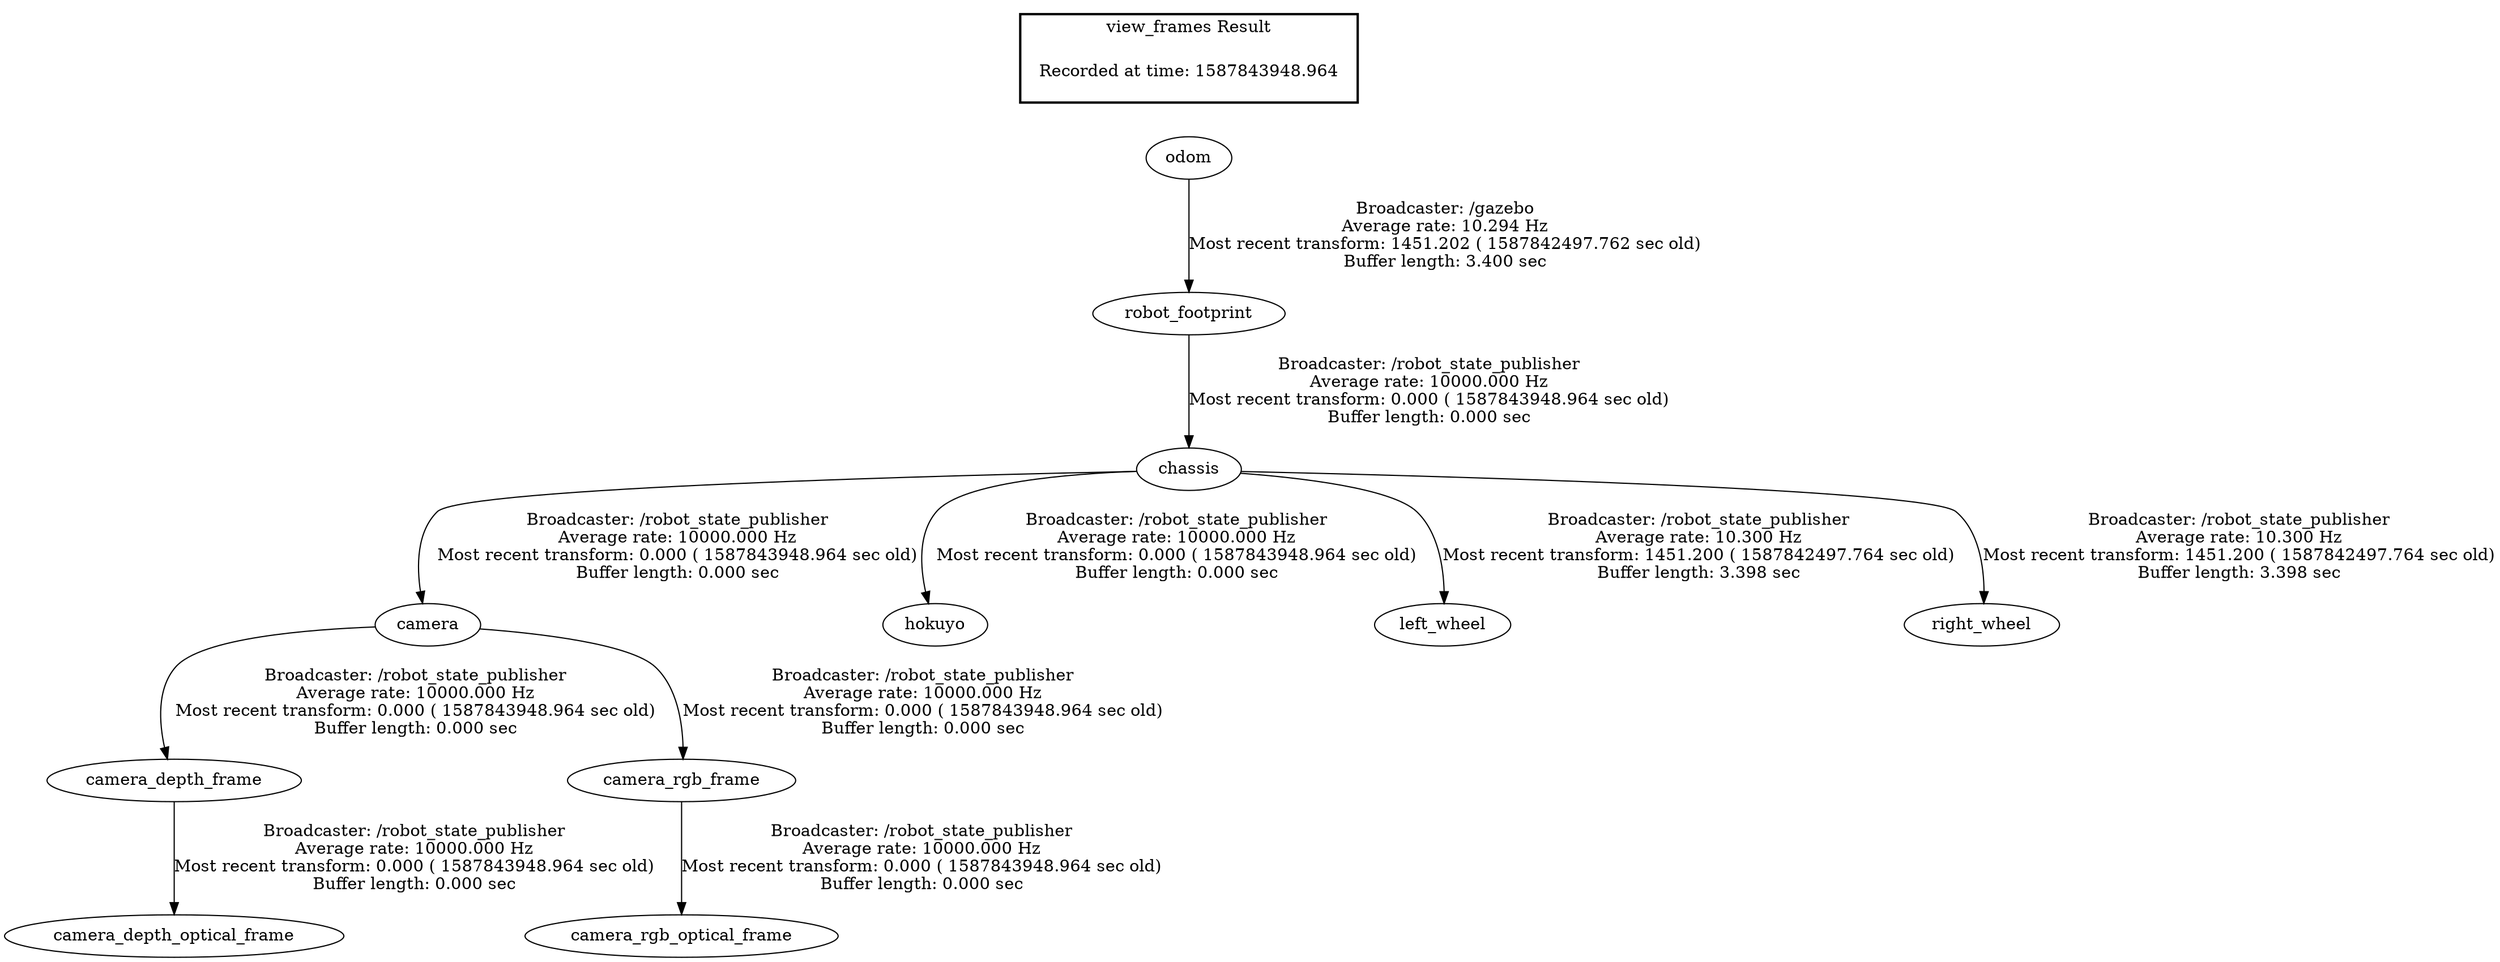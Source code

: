 digraph G {
"chassis" -> "camera"[label="Broadcaster: /robot_state_publisher\nAverage rate: 10000.000 Hz\nMost recent transform: 0.000 ( 1587843948.964 sec old)\nBuffer length: 0.000 sec\n"];
"robot_footprint" -> "chassis"[label="Broadcaster: /robot_state_publisher\nAverage rate: 10000.000 Hz\nMost recent transform: 0.000 ( 1587843948.964 sec old)\nBuffer length: 0.000 sec\n"];
"camera" -> "camera_depth_frame"[label="Broadcaster: /robot_state_publisher\nAverage rate: 10000.000 Hz\nMost recent transform: 0.000 ( 1587843948.964 sec old)\nBuffer length: 0.000 sec\n"];
"camera_depth_frame" -> "camera_depth_optical_frame"[label="Broadcaster: /robot_state_publisher\nAverage rate: 10000.000 Hz\nMost recent transform: 0.000 ( 1587843948.964 sec old)\nBuffer length: 0.000 sec\n"];
"camera" -> "camera_rgb_frame"[label="Broadcaster: /robot_state_publisher\nAverage rate: 10000.000 Hz\nMost recent transform: 0.000 ( 1587843948.964 sec old)\nBuffer length: 0.000 sec\n"];
"camera_rgb_frame" -> "camera_rgb_optical_frame"[label="Broadcaster: /robot_state_publisher\nAverage rate: 10000.000 Hz\nMost recent transform: 0.000 ( 1587843948.964 sec old)\nBuffer length: 0.000 sec\n"];
"chassis" -> "hokuyo"[label="Broadcaster: /robot_state_publisher\nAverage rate: 10000.000 Hz\nMost recent transform: 0.000 ( 1587843948.964 sec old)\nBuffer length: 0.000 sec\n"];
"odom" -> "robot_footprint"[label="Broadcaster: /gazebo\nAverage rate: 10.294 Hz\nMost recent transform: 1451.202 ( 1587842497.762 sec old)\nBuffer length: 3.400 sec\n"];
"chassis" -> "left_wheel"[label="Broadcaster: /robot_state_publisher\nAverage rate: 10.300 Hz\nMost recent transform: 1451.200 ( 1587842497.764 sec old)\nBuffer length: 3.398 sec\n"];
"chassis" -> "right_wheel"[label="Broadcaster: /robot_state_publisher\nAverage rate: 10.300 Hz\nMost recent transform: 1451.200 ( 1587842497.764 sec old)\nBuffer length: 3.398 sec\n"];
edge [style=invis];
 subgraph cluster_legend { style=bold; color=black; label ="view_frames Result";
"Recorded at time: 1587843948.964"[ shape=plaintext ] ;
 }->"odom";
}